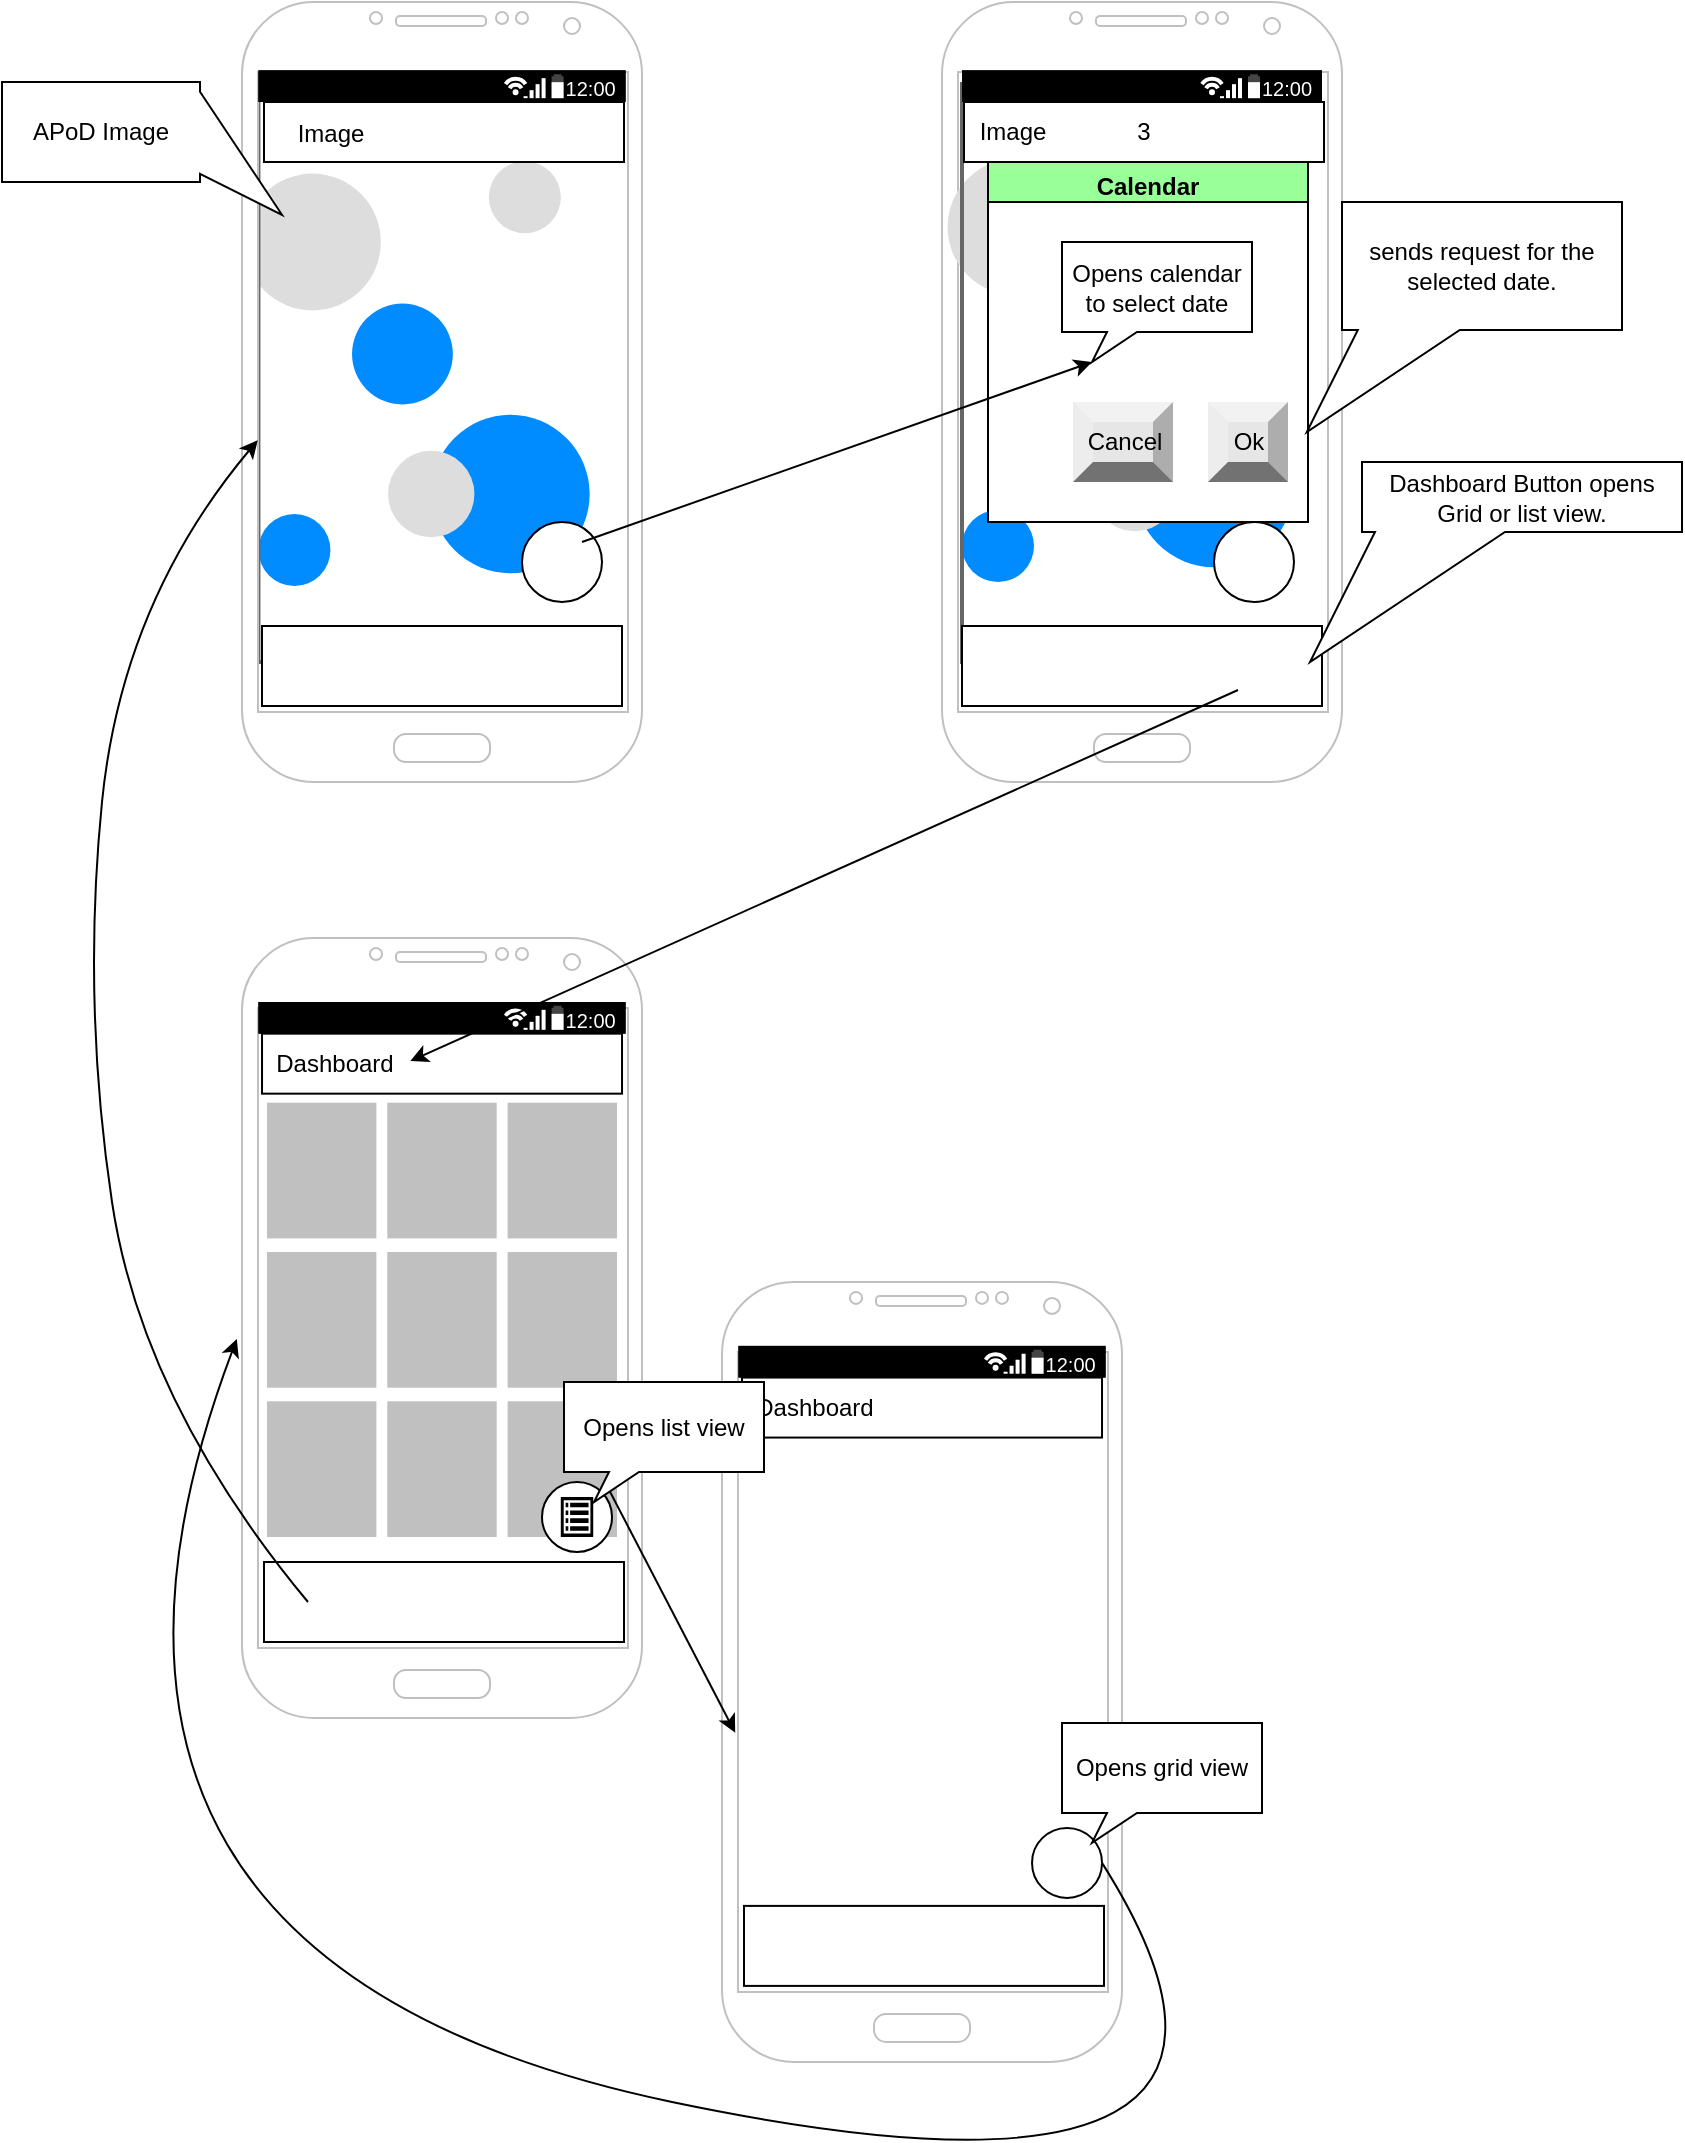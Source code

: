 <mxfile version="12.6.2" type="github">
  <diagram id="pEdrLrNa93Opo544BcHM" name="Page-1">
    <mxGraphModel dx="2865" dy="1115" grid="1" gridSize="10" guides="1" tooltips="1" connect="1" arrows="1" fold="1" page="1" pageScale="1" pageWidth="850" pageHeight="1100" math="0" shadow="0">
      <root>
        <mxCell id="0"/>
        <mxCell id="1" parent="0"/>
        <mxCell id="yhGkoqOSeWeYSa07yg06-131" value="" style="shape=image;html=1;verticalAlign=top;verticalLabelPosition=bottom;labelBackgroundColor=#ffffff;imageAspect=0;aspect=fixed;image=https://cdn2.iconfinder.com/data/icons/interface-12/24/interface-45-128.png;fillColor=#000000;" vertex="1" parent="1">
          <mxGeometry x="356" y="747.78" width="164.17" height="164.17" as="geometry"/>
        </mxCell>
        <mxCell id="yhGkoqOSeWeYSa07yg06-2" value="" style="verticalLabelPosition=bottom;shadow=0;dashed=0;align=center;html=1;verticalAlign=top;strokeWidth=1;shape=mxgraph.mockup.graphics.bubbleChart;strokeColor=none;strokeColor2=none;strokeColor3=#666666;fillColor2=#008cff;fillColor3=#dddddd;" vertex="1" parent="1">
          <mxGeometry x="108.22" y="80" width="180" height="280" as="geometry"/>
        </mxCell>
        <mxCell id="yhGkoqOSeWeYSa07yg06-1" value="" style="verticalLabelPosition=bottom;verticalAlign=top;html=1;shadow=0;dashed=0;strokeWidth=1;shape=mxgraph.android.phone2;strokeColor=#c0c0c0;" vertex="1" parent="1">
          <mxGeometry x="100" y="30" width="200" height="390" as="geometry"/>
        </mxCell>
        <mxCell id="yhGkoqOSeWeYSa07yg06-5" value="" style="ellipse;whiteSpace=wrap;html=1;aspect=fixed;" vertex="1" parent="1">
          <mxGeometry x="240" y="290" width="40" height="40" as="geometry"/>
        </mxCell>
        <mxCell id="yhGkoqOSeWeYSa07yg06-8" value="" style="verticalLabelPosition=bottom;verticalAlign=top;html=1;shadow=0;dashed=0;strokeWidth=1;shape=mxgraph.android.phone2;strokeColor=#c0c0c0;" vertex="1" parent="1">
          <mxGeometry x="450" y="30" width="200" height="390" as="geometry"/>
        </mxCell>
        <mxCell id="yhGkoqOSeWeYSa07yg06-9" value="" style="verticalLabelPosition=bottom;shadow=0;dashed=0;align=center;html=1;verticalAlign=top;strokeWidth=1;shape=mxgraph.mockup.graphics.bubbleChart;strokeColor=none;strokeColor2=none;strokeColor3=#666666;fillColor2=#008cff;fillColor3=#dddddd;fillColor=#FFFFFF;" vertex="1" parent="1">
          <mxGeometry x="460" y="70" width="180" height="290" as="geometry"/>
        </mxCell>
        <mxCell id="yhGkoqOSeWeYSa07yg06-10" value="Calendar" style="swimlane;fillColor=#99FF99;" vertex="1" parent="1">
          <mxGeometry x="473" y="110" width="160" height="180" as="geometry">
            <mxRectangle x="475" y="110" width="80" height="23" as="alternateBounds"/>
          </mxGeometry>
        </mxCell>
        <mxCell id="yhGkoqOSeWeYSa07yg06-32" value="" style="whiteSpace=wrap;html=1;aspect=fixed;fillColor=#FFFFFF;" vertex="1" parent="yhGkoqOSeWeYSa07yg06-10">
          <mxGeometry y="20" width="160" height="160" as="geometry"/>
        </mxCell>
        <mxCell id="yhGkoqOSeWeYSa07yg06-12" value="Opens calendar to select date" style="whiteSpace=wrap;html=1;shape=mxgraph.basic.rectCallout;dx=30;dy=15;boundedLbl=1;" vertex="1" parent="yhGkoqOSeWeYSa07yg06-10">
          <mxGeometry x="37" y="40" width="95" height="60" as="geometry"/>
        </mxCell>
        <mxCell id="yhGkoqOSeWeYSa07yg06-14" value="Cancel" style="labelPosition=center;verticalLabelPosition=middle;align=center;html=1;shape=mxgraph.basic.shaded_button;dx=10;fillColor=#E6E6E6;strokeColor=none;" vertex="1" parent="yhGkoqOSeWeYSa07yg06-10">
          <mxGeometry x="42.5" y="120" width="50" height="40" as="geometry"/>
        </mxCell>
        <mxCell id="yhGkoqOSeWeYSa07yg06-13" value="Ok" style="labelPosition=center;verticalLabelPosition=middle;align=center;html=1;shape=mxgraph.basic.shaded_button;dx=10;fillColor=#E6E6E6;strokeColor=none;" vertex="1" parent="yhGkoqOSeWeYSa07yg06-10">
          <mxGeometry x="110" y="120.0" width="40" height="40" as="geometry"/>
        </mxCell>
        <mxCell id="yhGkoqOSeWeYSa07yg06-34" value="3" style="rounded=0;whiteSpace=wrap;html=1;fillColor=#FFFFFF;" vertex="1" parent="yhGkoqOSeWeYSa07yg06-10">
          <mxGeometry x="-12" y="-30" width="180" height="30" as="geometry"/>
        </mxCell>
        <mxCell id="yhGkoqOSeWeYSa07yg06-42" value="" style="shape=image;html=1;verticalAlign=top;verticalLabelPosition=bottom;labelBackgroundColor=#ffffff;imageAspect=0;aspect=fixed;image=https://cdn2.iconfinder.com/data/icons/arrows-and-universal-actions-icon-set/256/more_circle-128.png;fillColor=#FFFFFF;direction=south;" vertex="1" parent="yhGkoqOSeWeYSa07yg06-10">
          <mxGeometry x="132" y="-23.8" width="18" height="18" as="geometry"/>
        </mxCell>
        <mxCell id="yhGkoqOSeWeYSa07yg06-53" value="Image" style="text;html=1;align=center;verticalAlign=middle;resizable=0;points=[];autosize=1;" vertex="1" parent="yhGkoqOSeWeYSa07yg06-10">
          <mxGeometry x="-13" y="-25" width="50" height="20" as="geometry"/>
        </mxCell>
        <mxCell id="yhGkoqOSeWeYSa07yg06-16" value="" style="rounded=0;whiteSpace=wrap;html=1;fillColor=#FFFFFF;" vertex="1" parent="1">
          <mxGeometry x="110" y="342" width="180" height="40" as="geometry"/>
        </mxCell>
        <mxCell id="yhGkoqOSeWeYSa07yg06-17" value="" style="shape=image;html=1;verticalAlign=top;verticalLabelPosition=bottom;labelBackgroundColor=#ffffff;imageAspect=0;aspect=fixed;image=https://cdn4.iconfinder.com/data/icons/evil-icons-user-interface/64/picture-128.png;fillColor=#FFFFFF;" vertex="1" parent="1">
          <mxGeometry x="130" y="348" width="28" height="28" as="geometry"/>
        </mxCell>
        <mxCell id="yhGkoqOSeWeYSa07yg06-18" value="" style="shape=image;html=1;verticalAlign=top;verticalLabelPosition=bottom;labelBackgroundColor=#ffffff;imageAspect=0;aspect=fixed;image=https://cdn3.iconfinder.com/data/icons/google-material-design-icons/48/ic_dashboard_48px-128.png;fillColor=#FFFFFF;" vertex="1" parent="1">
          <mxGeometry x="240" y="350" width="24" height="24" as="geometry"/>
        </mxCell>
        <mxCell id="yhGkoqOSeWeYSa07yg06-20" value="" style="rounded=0;whiteSpace=wrap;html=1;fillColor=#FFFFFF;" vertex="1" parent="1">
          <mxGeometry x="460" y="342" width="180" height="40" as="geometry"/>
        </mxCell>
        <mxCell id="yhGkoqOSeWeYSa07yg06-22" value="" style="shape=image;html=1;verticalAlign=top;verticalLabelPosition=bottom;labelBackgroundColor=#ffffff;imageAspect=0;aspect=fixed;image=https://cdn3.iconfinder.com/data/icons/google-material-design-icons/48/ic_dashboard_48px-128.png;fillColor=#FFFFFF;" vertex="1" parent="1">
          <mxGeometry x="586" y="350" width="24" height="24" as="geometry"/>
        </mxCell>
        <mxCell id="yhGkoqOSeWeYSa07yg06-23" value="" style="shape=image;html=1;verticalAlign=top;verticalLabelPosition=bottom;labelBackgroundColor=#ffffff;imageAspect=0;aspect=fixed;image=https://cdn4.iconfinder.com/data/icons/evil-icons-user-interface/64/picture-128.png;fillColor=#FFFFFF;" vertex="1" parent="1">
          <mxGeometry x="482" y="348" width="28" height="28" as="geometry"/>
        </mxCell>
        <mxCell id="yhGkoqOSeWeYSa07yg06-24" value="" style="verticalLabelPosition=bottom;verticalAlign=top;html=1;shadow=0;dashed=0;strokeWidth=1;shape=mxgraph.android.phone2;strokeColor=#c0c0c0;fillColor=#FFFFFF;" vertex="1" parent="1">
          <mxGeometry x="100" y="498" width="200" height="390" as="geometry"/>
        </mxCell>
        <mxCell id="yhGkoqOSeWeYSa07yg06-26" value="APoD Image" style="whiteSpace=wrap;html=1;shape=mxgraph.basic.rectCallout;dx=24.6;dy=41;boundedLbl=1;fillColor=#FFFFFF;direction=north;" vertex="1" parent="1">
          <mxGeometry x="-20" y="70" width="140" height="50" as="geometry"/>
        </mxCell>
        <mxCell id="yhGkoqOSeWeYSa07yg06-28" value="" style="rounded=0;whiteSpace=wrap;html=1;fillColor=#FFFFFF;" vertex="1" parent="1">
          <mxGeometry x="111" y="80" width="180" height="30" as="geometry"/>
        </mxCell>
        <mxCell id="yhGkoqOSeWeYSa07yg06-29" value="" style="strokeWidth=1;html=1;shadow=0;dashed=0;shape=mxgraph.android.statusBar;align=center;fillColor=#000000;strokeColor=#ffffff;fontColor=#ffffff;fontSize=10;" vertex="1" parent="1">
          <mxGeometry x="108.22" y="64.17" width="183.57" height="15.825" as="geometry"/>
        </mxCell>
        <mxCell id="yhGkoqOSeWeYSa07yg06-30" value="" style="strokeWidth=1;html=1;shadow=0;dashed=0;shape=mxgraph.android.statusBar;align=center;fillColor=#000000;strokeColor=#ffffff;fontColor=#ffffff;fontSize=10;" vertex="1" parent="1">
          <mxGeometry x="108.22" y="530" width="183.57" height="15.825" as="geometry"/>
        </mxCell>
        <mxCell id="yhGkoqOSeWeYSa07yg06-31" value="" style="strokeWidth=1;html=1;shadow=0;dashed=0;shape=mxgraph.android.statusBar;align=center;fillColor=#000000;strokeColor=#ffffff;fontColor=#ffffff;fontSize=10;" vertex="1" parent="1">
          <mxGeometry x="460" y="64.17" width="180" height="15.83" as="geometry"/>
        </mxCell>
        <mxCell id="yhGkoqOSeWeYSa07yg06-33" value="" style="shape=image;html=1;verticalAlign=top;verticalLabelPosition=bottom;labelBackgroundColor=#ffffff;imageAspect=0;aspect=fixed;image=https://cdn1.iconfinder.com/data/icons/material-core/20/today-128.png;fillColor=#FFFFFF;" vertex="1" parent="1">
          <mxGeometry x="250" y="300" width="20" height="20" as="geometry"/>
        </mxCell>
        <mxCell id="yhGkoqOSeWeYSa07yg06-38" value="" style="ellipse;whiteSpace=wrap;html=1;aspect=fixed;" vertex="1" parent="1">
          <mxGeometry x="586" y="290" width="40" height="40" as="geometry"/>
        </mxCell>
        <mxCell id="yhGkoqOSeWeYSa07yg06-39" value="" style="shape=image;html=1;verticalAlign=top;verticalLabelPosition=bottom;labelBackgroundColor=#ffffff;imageAspect=0;aspect=fixed;image=https://cdn1.iconfinder.com/data/icons/material-core/20/today-128.png;fillColor=#FFFFFF;" vertex="1" parent="1">
          <mxGeometry x="596" y="300" width="20" height="20" as="geometry"/>
        </mxCell>
        <mxCell id="yhGkoqOSeWeYSa07yg06-40" value="" style="rounded=0;whiteSpace=wrap;html=1;fillColor=#FFFFFF;" vertex="1" parent="1">
          <mxGeometry x="110.01" y="545.83" width="180" height="30" as="geometry"/>
        </mxCell>
        <mxCell id="yhGkoqOSeWeYSa07yg06-41" value="" style="shape=image;html=1;verticalAlign=top;verticalLabelPosition=bottom;labelBackgroundColor=#ffffff;imageAspect=0;aspect=fixed;image=https://cdn2.iconfinder.com/data/icons/arrows-and-universal-actions-icon-set/256/more_circle-128.png;fillColor=#FFFFFF;direction=south;" vertex="1" parent="1">
          <mxGeometry x="264" y="551.83" width="18" height="18" as="geometry"/>
        </mxCell>
        <mxCell id="yhGkoqOSeWeYSa07yg06-43" value="" style="shape=image;html=1;verticalAlign=top;verticalLabelPosition=bottom;labelBackgroundColor=#ffffff;imageAspect=0;aspect=fixed;image=https://cdn2.iconfinder.com/data/icons/arrows-and-universal-actions-icon-set/256/more_circle-128.png;fillColor=#FFFFFF;direction=south;" vertex="1" parent="1">
          <mxGeometry x="264" y="86" width="18" height="18" as="geometry"/>
        </mxCell>
        <mxCell id="yhGkoqOSeWeYSa07yg06-48" value="" style="endArrow=classic;html=1;entryX=0;entryY=0;entryDx=15;entryDy=60;entryPerimeter=0;" edge="1" parent="1" target="yhGkoqOSeWeYSa07yg06-12">
          <mxGeometry width="50" height="50" relative="1" as="geometry">
            <mxPoint x="270" y="300" as="sourcePoint"/>
            <mxPoint x="320" y="250" as="targetPoint"/>
          </mxGeometry>
        </mxCell>
        <mxCell id="yhGkoqOSeWeYSa07yg06-49" value="Image" style="text;html=1;align=center;verticalAlign=middle;resizable=0;points=[];autosize=1;" vertex="1" parent="1">
          <mxGeometry x="119" y="86" width="50" height="20" as="geometry"/>
        </mxCell>
        <mxCell id="yhGkoqOSeWeYSa07yg06-52" value="Dashboard" style="text;html=1;align=center;verticalAlign=middle;resizable=0;points=[];autosize=1;" vertex="1" parent="1">
          <mxGeometry x="111" y="550.83" width="70" height="20" as="geometry"/>
        </mxCell>
        <mxCell id="yhGkoqOSeWeYSa07yg06-56" value="" style="html=1;verticalLabelPosition=bottom;labelBackgroundColor=#ffffff;verticalAlign=top;shadow=0;dashed=0;strokeWidth=1;shape=mxgraph.ios7ui.iconGrid;fillColor=#c0c0c0;gridSize=3,3;" vertex="1" parent="1">
          <mxGeometry x="112.5" y="580.34" width="175" height="217.17" as="geometry"/>
        </mxCell>
        <mxCell id="yhGkoqOSeWeYSa07yg06-57" value="" style="ellipse;whiteSpace=wrap;html=1;aspect=fixed;fillColor=#FFFFFF;" vertex="1" parent="1">
          <mxGeometry x="250" y="770" width="35" height="35" as="geometry"/>
        </mxCell>
        <mxCell id="yhGkoqOSeWeYSa07yg06-55" value="" style="html=1;aspect=fixed;strokeColor=none;shadow=0;align=center;verticalAlign=top;fillColor=#000000;shape=mxgraph.gcp2.view_list" vertex="1" parent="1">
          <mxGeometry x="259.4" y="777.5" width="16.21" height="20.01" as="geometry"/>
        </mxCell>
        <mxCell id="yhGkoqOSeWeYSa07yg06-58" value="" style="rounded=0;whiteSpace=wrap;html=1;fillColor=#FFFFFF;" vertex="1" parent="1">
          <mxGeometry x="111" y="810" width="180" height="40" as="geometry"/>
        </mxCell>
        <mxCell id="yhGkoqOSeWeYSa07yg06-59" value="" style="shape=image;html=1;verticalAlign=top;verticalLabelPosition=bottom;labelBackgroundColor=#ffffff;imageAspect=0;aspect=fixed;image=https://cdn3.iconfinder.com/data/icons/google-material-design-icons/48/ic_dashboard_48px-128.png;fillColor=#FFFFFF;" vertex="1" parent="1">
          <mxGeometry x="237" y="818" width="24" height="24" as="geometry"/>
        </mxCell>
        <mxCell id="yhGkoqOSeWeYSa07yg06-60" value="" style="shape=image;html=1;verticalAlign=top;verticalLabelPosition=bottom;labelBackgroundColor=#ffffff;imageAspect=0;aspect=fixed;image=https://cdn4.iconfinder.com/data/icons/evil-icons-user-interface/64/picture-128.png;fillColor=#FFFFFF;" vertex="1" parent="1">
          <mxGeometry x="133" y="816" width="28" height="28" as="geometry"/>
        </mxCell>
        <mxCell id="yhGkoqOSeWeYSa07yg06-61" value="" style="endArrow=classic;html=1;exitX=0.5;exitY=1;exitDx=0;exitDy=0;entryX=1.045;entryY=0.434;entryDx=0;entryDy=0;entryPerimeter=0;" edge="1" parent="1" source="yhGkoqOSeWeYSa07yg06-22" target="yhGkoqOSeWeYSa07yg06-52">
          <mxGeometry width="50" height="50" relative="1" as="geometry">
            <mxPoint x="400" y="497.06" as="sourcePoint"/>
            <mxPoint x="330" y="490" as="targetPoint"/>
          </mxGeometry>
        </mxCell>
        <mxCell id="yhGkoqOSeWeYSa07yg06-62" value="" style="verticalLabelPosition=bottom;verticalAlign=top;html=1;shadow=0;dashed=0;strokeWidth=1;shape=mxgraph.android.phone2;strokeColor=#c0c0c0;fillColor=#FFFFFF;" vertex="1" parent="1">
          <mxGeometry x="340" y="669.95" width="200" height="390" as="geometry"/>
        </mxCell>
        <mxCell id="yhGkoqOSeWeYSa07yg06-63" value="" style="strokeWidth=1;html=1;shadow=0;dashed=0;shape=mxgraph.android.statusBar;align=center;fillColor=#000000;strokeColor=#ffffff;fontColor=#ffffff;fontSize=10;" vertex="1" parent="1">
          <mxGeometry x="348.22" y="701.95" width="183.57" height="15.825" as="geometry"/>
        </mxCell>
        <mxCell id="yhGkoqOSeWeYSa07yg06-64" value="" style="rounded=0;whiteSpace=wrap;html=1;fillColor=#FFFFFF;" vertex="1" parent="1">
          <mxGeometry x="350.01" y="717.78" width="180" height="30" as="geometry"/>
        </mxCell>
        <mxCell id="yhGkoqOSeWeYSa07yg06-65" value="" style="shape=image;html=1;verticalAlign=top;verticalLabelPosition=bottom;labelBackgroundColor=#ffffff;imageAspect=0;aspect=fixed;image=https://cdn2.iconfinder.com/data/icons/arrows-and-universal-actions-icon-set/256/more_circle-128.png;fillColor=#FFFFFF;direction=south;" vertex="1" parent="1">
          <mxGeometry x="504" y="723.78" width="18" height="18" as="geometry"/>
        </mxCell>
        <mxCell id="yhGkoqOSeWeYSa07yg06-66" value="Dashboard" style="text;html=1;align=center;verticalAlign=middle;resizable=0;points=[];autosize=1;" vertex="1" parent="1">
          <mxGeometry x="351" y="722.78" width="70" height="20" as="geometry"/>
        </mxCell>
        <mxCell id="yhGkoqOSeWeYSa07yg06-70" value="" style="rounded=0;whiteSpace=wrap;html=1;fillColor=#FFFFFF;" vertex="1" parent="1">
          <mxGeometry x="351" y="981.95" width="180" height="40" as="geometry"/>
        </mxCell>
        <mxCell id="yhGkoqOSeWeYSa07yg06-71" value="" style="shape=image;html=1;verticalAlign=top;verticalLabelPosition=bottom;labelBackgroundColor=#ffffff;imageAspect=0;aspect=fixed;image=https://cdn3.iconfinder.com/data/icons/google-material-design-icons/48/ic_dashboard_48px-128.png;fillColor=#FFFFFF;" vertex="1" parent="1">
          <mxGeometry x="477" y="989.95" width="24" height="24" as="geometry"/>
        </mxCell>
        <mxCell id="yhGkoqOSeWeYSa07yg06-72" value="" style="shape=image;html=1;verticalAlign=top;verticalLabelPosition=bottom;labelBackgroundColor=#ffffff;imageAspect=0;aspect=fixed;image=https://cdn4.iconfinder.com/data/icons/evil-icons-user-interface/64/picture-128.png;fillColor=#FFFFFF;" vertex="1" parent="1">
          <mxGeometry x="373" y="987.95" width="28" height="28" as="geometry"/>
        </mxCell>
        <mxCell id="yhGkoqOSeWeYSa07yg06-68" value="" style="ellipse;whiteSpace=wrap;html=1;aspect=fixed;fillColor=#FFFFFF;" vertex="1" parent="1">
          <mxGeometry x="495.01" y="942.95" width="35" height="35" as="geometry"/>
        </mxCell>
        <mxCell id="yhGkoqOSeWeYSa07yg06-54" value="" style="shape=image;html=1;verticalAlign=top;verticalLabelPosition=bottom;labelBackgroundColor=#ffffff;imageAspect=0;aspect=fixed;image=https://cdn2.iconfinder.com/data/icons/user-interface-outline-10/32/22-Photo-128.png;fillColor=#FFFFFF;" vertex="1" parent="1">
          <mxGeometry x="502.51" y="950.45" width="20" height="20" as="geometry"/>
        </mxCell>
        <mxCell id="yhGkoqOSeWeYSa07yg06-133" value="" style="endArrow=classic;html=1;entryX=0.033;entryY=0.578;entryDx=0;entryDy=0;entryPerimeter=0;" edge="1" parent="1" target="yhGkoqOSeWeYSa07yg06-62">
          <mxGeometry width="50" height="50" relative="1" as="geometry">
            <mxPoint x="282" y="771" as="sourcePoint"/>
            <mxPoint x="432" y="821" as="targetPoint"/>
          </mxGeometry>
        </mxCell>
        <mxCell id="yhGkoqOSeWeYSa07yg06-134" value="Dashboard Button opens Grid or list view." style="whiteSpace=wrap;html=1;shape=mxgraph.basic.rectCallout;dx=39;dy=65;boundedLbl=1;fillColor=#FFFFFF;" vertex="1" parent="1">
          <mxGeometry x="660" y="260" width="160" height="100" as="geometry"/>
        </mxCell>
        <mxCell id="yhGkoqOSeWeYSa07yg06-135" value="Opens list view" style="whiteSpace=wrap;html=1;shape=mxgraph.basic.rectCallout;dx=30;dy=15;boundedLbl=1;fillColor=#FFFFFF;" vertex="1" parent="1">
          <mxGeometry x="261" y="720" width="100" height="60" as="geometry"/>
        </mxCell>
        <mxCell id="yhGkoqOSeWeYSa07yg06-136" value="Opens grid view" style="whiteSpace=wrap;html=1;shape=mxgraph.basic.rectCallout;dx=30;dy=15;boundedLbl=1;fillColor=#FFFFFF;" vertex="1" parent="1">
          <mxGeometry x="510" y="890.45" width="100" height="60" as="geometry"/>
        </mxCell>
        <mxCell id="yhGkoqOSeWeYSa07yg06-138" value="" style="curved=1;endArrow=classic;html=1;exitX=1;exitY=0.5;exitDx=0;exitDy=0;entryX=-0.013;entryY=0.514;entryDx=0;entryDy=0;entryPerimeter=0;" edge="1" parent="1" source="yhGkoqOSeWeYSa07yg06-68" target="yhGkoqOSeWeYSa07yg06-24">
          <mxGeometry width="50" height="50" relative="1" as="geometry">
            <mxPoint x="586" y="961.95" as="sourcePoint"/>
            <mxPoint x="636" y="911.95" as="targetPoint"/>
            <Array as="points">
              <mxPoint x="650" y="1150"/>
              <mxPoint x="-20" y="1010"/>
            </Array>
          </mxGeometry>
        </mxCell>
        <mxCell id="yhGkoqOSeWeYSa07yg06-139" value="sends request for the selected date." style="whiteSpace=wrap;html=1;shape=mxgraph.basic.rectCallout;dx=33.41;dy=51;boundedLbl=1;fillColor=#FFFFFF;" vertex="1" parent="1">
          <mxGeometry x="650" y="130" width="140" height="115" as="geometry"/>
        </mxCell>
        <mxCell id="yhGkoqOSeWeYSa07yg06-141" value="" style="curved=1;endArrow=classic;html=1;exitX=0;exitY=0.5;exitDx=0;exitDy=0;entryX=-0.002;entryY=0.604;entryDx=0;entryDy=0;entryPerimeter=0;" edge="1" parent="1" source="yhGkoqOSeWeYSa07yg06-60" target="yhGkoqOSeWeYSa07yg06-2">
          <mxGeometry width="50" height="50" relative="1" as="geometry">
            <mxPoint y="730" as="sourcePoint"/>
            <mxPoint x="50" y="680" as="targetPoint"/>
            <Array as="points">
              <mxPoint x="50" y="730"/>
              <mxPoint x="20" y="530"/>
              <mxPoint x="40" y="330"/>
            </Array>
          </mxGeometry>
        </mxCell>
      </root>
    </mxGraphModel>
  </diagram>
</mxfile>
